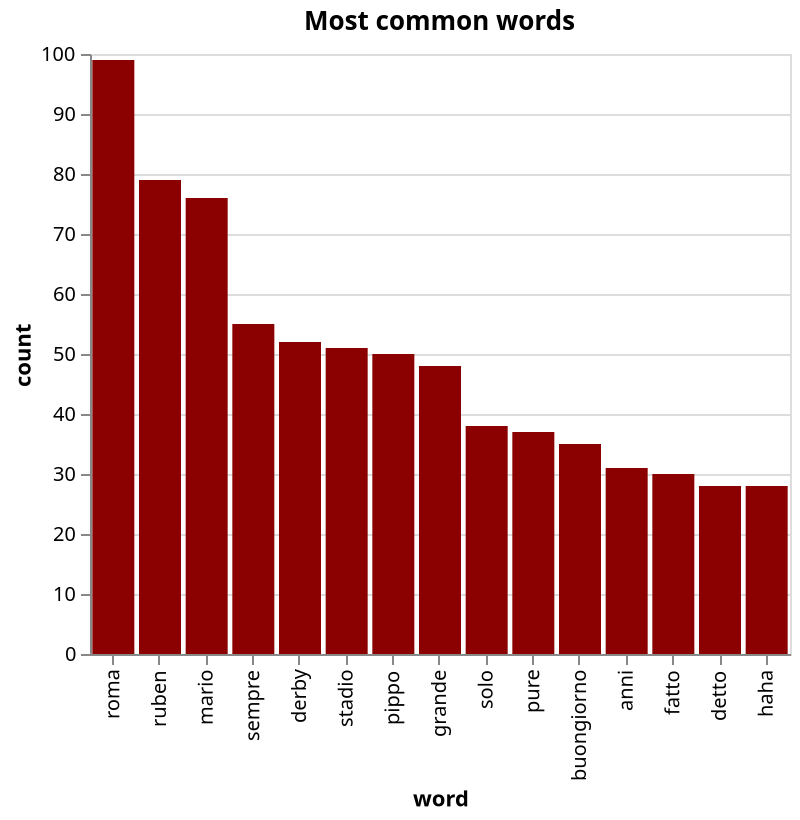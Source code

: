 {
  "config": {"view": {"continuousWidth": 400, "continuousHeight": 300}},
  "data": {"name": "data-95ff11a6a1a5d0bd127202a6ea1b6c97"},
  "mark": {"type": "bar", "color": "darkred", "tooltip": true},
  "encoding": {
    "x": {"field": "word", "sort": null, "type": "nominal"},
    "y": {"field": "count", "type": "quantitative"}
  },
  "title": "Most common words",
  "width": "container",
  "$schema": "https://vega.github.io/schema/vega-lite/v4.17.0.json",
  "datasets": {
    "data-95ff11a6a1a5d0bd127202a6ea1b6c97": [
      {"word": "roma", "count": 99},
      {"word": "ruben", "count": 79},
      {"word": "mario", "count": 76},
      {"word": "sempre", "count": 55},
      {"word": "derby", "count": 52},
      {"word": "stadio", "count": 51},
      {"word": "pippo", "count": 50},
      {"word": "grande", "count": 48},
      {"word": "solo", "count": 38},
      {"word": "pure", "count": 37},
      {"word": "buongiorno", "count": 35},
      {"word": "anni", "count": 31},
      {"word": "fatto", "count": 30},
      {"word": "detto", "count": 28},
      {"word": "haha", "count": 28}
    ],
    "width": "container"
  }
}